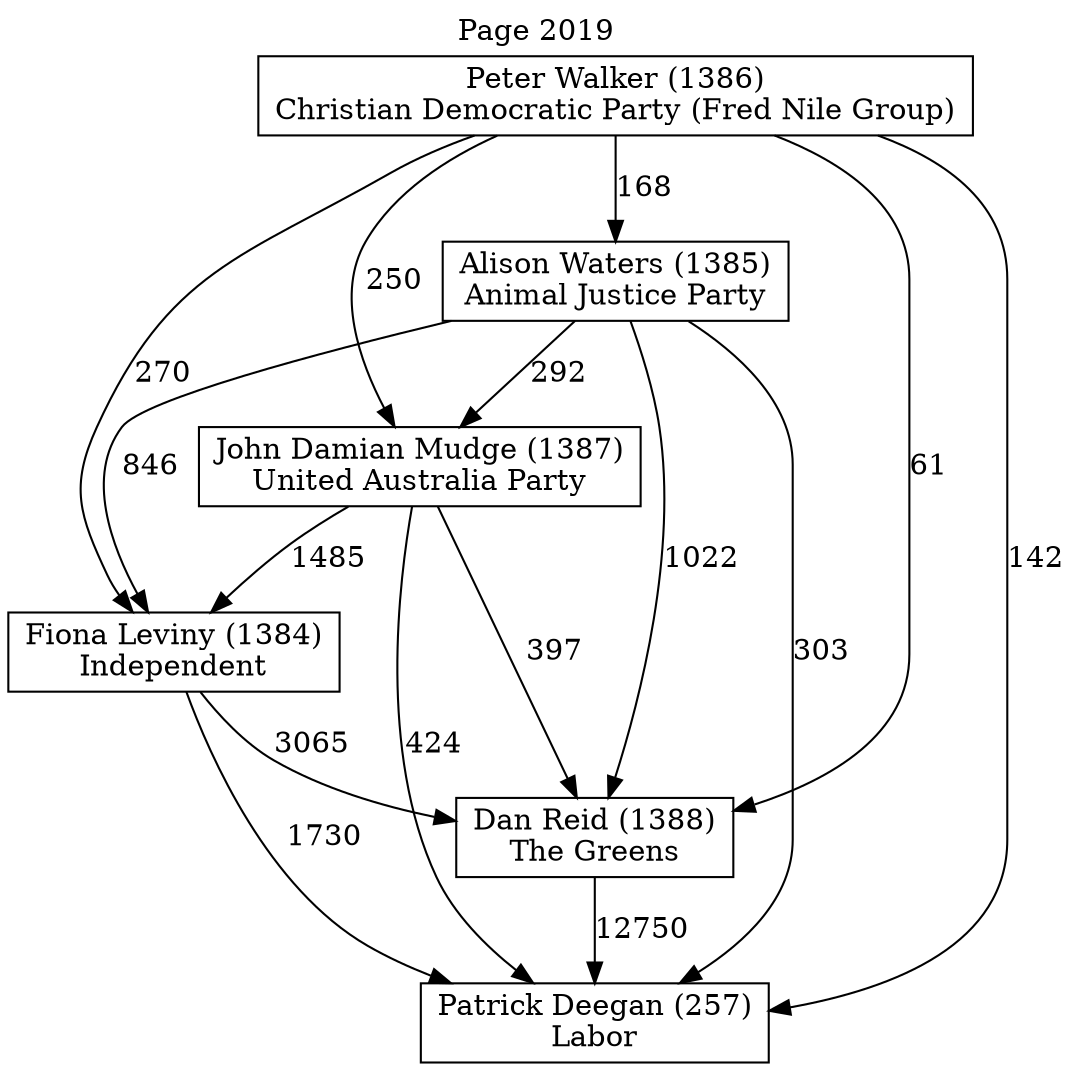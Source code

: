 // House preference flow
digraph "Patrick Deegan (257)_Page_2019" {
	graph [label="Page 2019" labelloc=t mclimit=10]
	node [shape=box]
	"Alison Waters (1385)" [label="Alison Waters (1385)
Animal Justice Party"]
	"Dan Reid (1388)" [label="Dan Reid (1388)
The Greens"]
	"Fiona Leviny (1384)" [label="Fiona Leviny (1384)
Independent"]
	"John Damian Mudge (1387)" [label="John Damian Mudge (1387)
United Australia Party"]
	"Patrick Deegan (257)" [label="Patrick Deegan (257)
Labor"]
	"Peter Walker (1386)" [label="Peter Walker (1386)
Christian Democratic Party (Fred Nile Group)"]
	"Alison Waters (1385)" -> "Dan Reid (1388)" [label=1022]
	"Alison Waters (1385)" -> "Fiona Leviny (1384)" [label=846]
	"Alison Waters (1385)" -> "John Damian Mudge (1387)" [label=292]
	"Alison Waters (1385)" -> "Patrick Deegan (257)" [label=303]
	"Dan Reid (1388)" -> "Patrick Deegan (257)" [label=12750]
	"Fiona Leviny (1384)" -> "Dan Reid (1388)" [label=3065]
	"Fiona Leviny (1384)" -> "Patrick Deegan (257)" [label=1730]
	"John Damian Mudge (1387)" -> "Dan Reid (1388)" [label=397]
	"John Damian Mudge (1387)" -> "Fiona Leviny (1384)" [label=1485]
	"John Damian Mudge (1387)" -> "Patrick Deegan (257)" [label=424]
	"Peter Walker (1386)" -> "Alison Waters (1385)" [label=168]
	"Peter Walker (1386)" -> "Dan Reid (1388)" [label=61]
	"Peter Walker (1386)" -> "Fiona Leviny (1384)" [label=270]
	"Peter Walker (1386)" -> "John Damian Mudge (1387)" [label=250]
	"Peter Walker (1386)" -> "Patrick Deegan (257)" [label=142]
}
